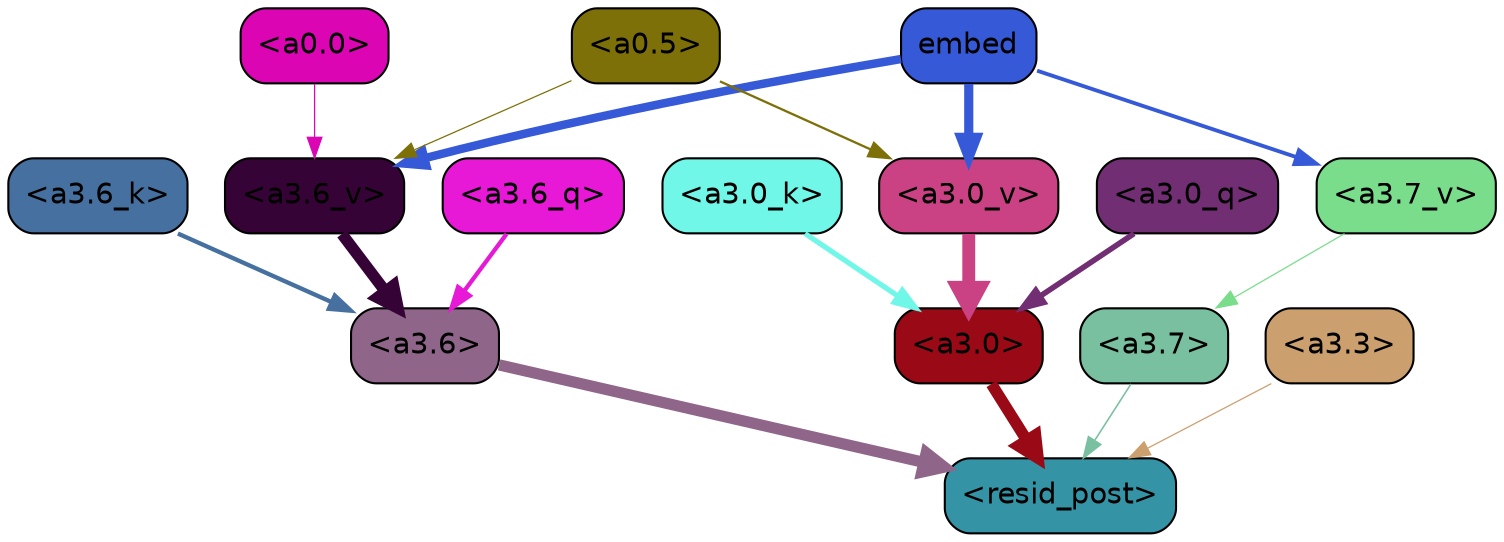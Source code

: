 strict digraph "" {
	graph [bgcolor=transparent,
		layout=dot,
		overlap=false,
		splines=true
	];
	"<a3.7>"	[color=black,
		fillcolor="#79c0a0",
		fontname=Helvetica,
		shape=box,
		style="filled, rounded"];
	"<resid_post>"	[color=black,
		fillcolor="#3493a4",
		fontname=Helvetica,
		shape=box,
		style="filled, rounded"];
	"<a3.7>" -> "<resid_post>"	[color="#79c0a0",
		penwidth=0.7595263123512268];
	"<a3.6>"	[color=black,
		fillcolor="#8f668a",
		fontname=Helvetica,
		shape=box,
		style="filled, rounded"];
	"<a3.6>" -> "<resid_post>"	[color="#8f668a",
		penwidth=5.40013587474823];
	"<a3.3>"	[color=black,
		fillcolor="#cba06e",
		fontname=Helvetica,
		shape=box,
		style="filled, rounded"];
	"<a3.3>" -> "<resid_post>"	[color="#cba06e",
		penwidth=0.6];
	"<a3.0>"	[color=black,
		fillcolor="#990a16",
		fontname=Helvetica,
		shape=box,
		style="filled, rounded"];
	"<a3.0>" -> "<resid_post>"	[color="#990a16",
		penwidth=5.540827631950378];
	"<a3.6_q>"	[color=black,
		fillcolor="#e718d6",
		fontname=Helvetica,
		shape=box,
		style="filled, rounded"];
	"<a3.6_q>" -> "<a3.6>"	[color="#e718d6",
		penwidth=2.0530722737312317];
	"<a3.0_q>"	[color=black,
		fillcolor="#722e72",
		fontname=Helvetica,
		shape=box,
		style="filled, rounded"];
	"<a3.0_q>" -> "<a3.0>"	[color="#722e72",
		penwidth=2.681713283061981];
	"<a3.6_k>"	[color=black,
		fillcolor="#45709f",
		fontname=Helvetica,
		shape=box,
		style="filled, rounded"];
	"<a3.6_k>" -> "<a3.6>"	[color="#45709f",
		penwidth=2.080081820487976];
	"<a3.0_k>"	[color=black,
		fillcolor="#71f7e8",
		fontname=Helvetica,
		shape=box,
		style="filled, rounded"];
	"<a3.0_k>" -> "<a3.0>"	[color="#71f7e8",
		penwidth=2.4920601844787598];
	"<a3.7_v>"	[color=black,
		fillcolor="#7add8b",
		fontname=Helvetica,
		shape=box,
		style="filled, rounded"];
	"<a3.7_v>" -> "<a3.7>"	[color="#7add8b",
		penwidth=0.6];
	"<a3.6_v>"	[color=black,
		fillcolor="#350335",
		fontname=Helvetica,
		shape=box,
		style="filled, rounded"];
	"<a3.6_v>" -> "<a3.6>"	[color="#350335",
		penwidth=5.522058844566345];
	"<a3.0_v>"	[color=black,
		fillcolor="#ca4283",
		fontname=Helvetica,
		shape=box,
		style="filled, rounded"];
	"<a3.0_v>" -> "<a3.0>"	[color="#ca4283",
		penwidth=6.184832274913788];
	embed	[color=black,
		fillcolor="#3659d8",
		fontname=Helvetica,
		shape=box,
		style="filled, rounded"];
	embed -> "<a3.7_v>"	[color="#3659d8",
		penwidth=1.8481524586677551];
	embed -> "<a3.6_v>"	[color="#3659d8",
		penwidth=4.0683629512786865];
	embed -> "<a3.0_v>"	[color="#3659d8",
		penwidth=4.396489858627319];
	"<a0.5>"	[color=black,
		fillcolor="#7d7009",
		fontname=Helvetica,
		shape=box,
		style="filled, rounded"];
	"<a0.5>" -> "<a3.6_v>"	[color="#7d7009",
		penwidth=0.6];
	"<a0.5>" -> "<a3.0_v>"	[color="#7d7009",
		penwidth=1.0967135429382324];
	"<a0.0>"	[color=black,
		fillcolor="#dc05b3",
		fontname=Helvetica,
		shape=box,
		style="filled, rounded"];
	"<a0.0>" -> "<a3.6_v>"	[color="#dc05b3",
		penwidth=0.6];
}
